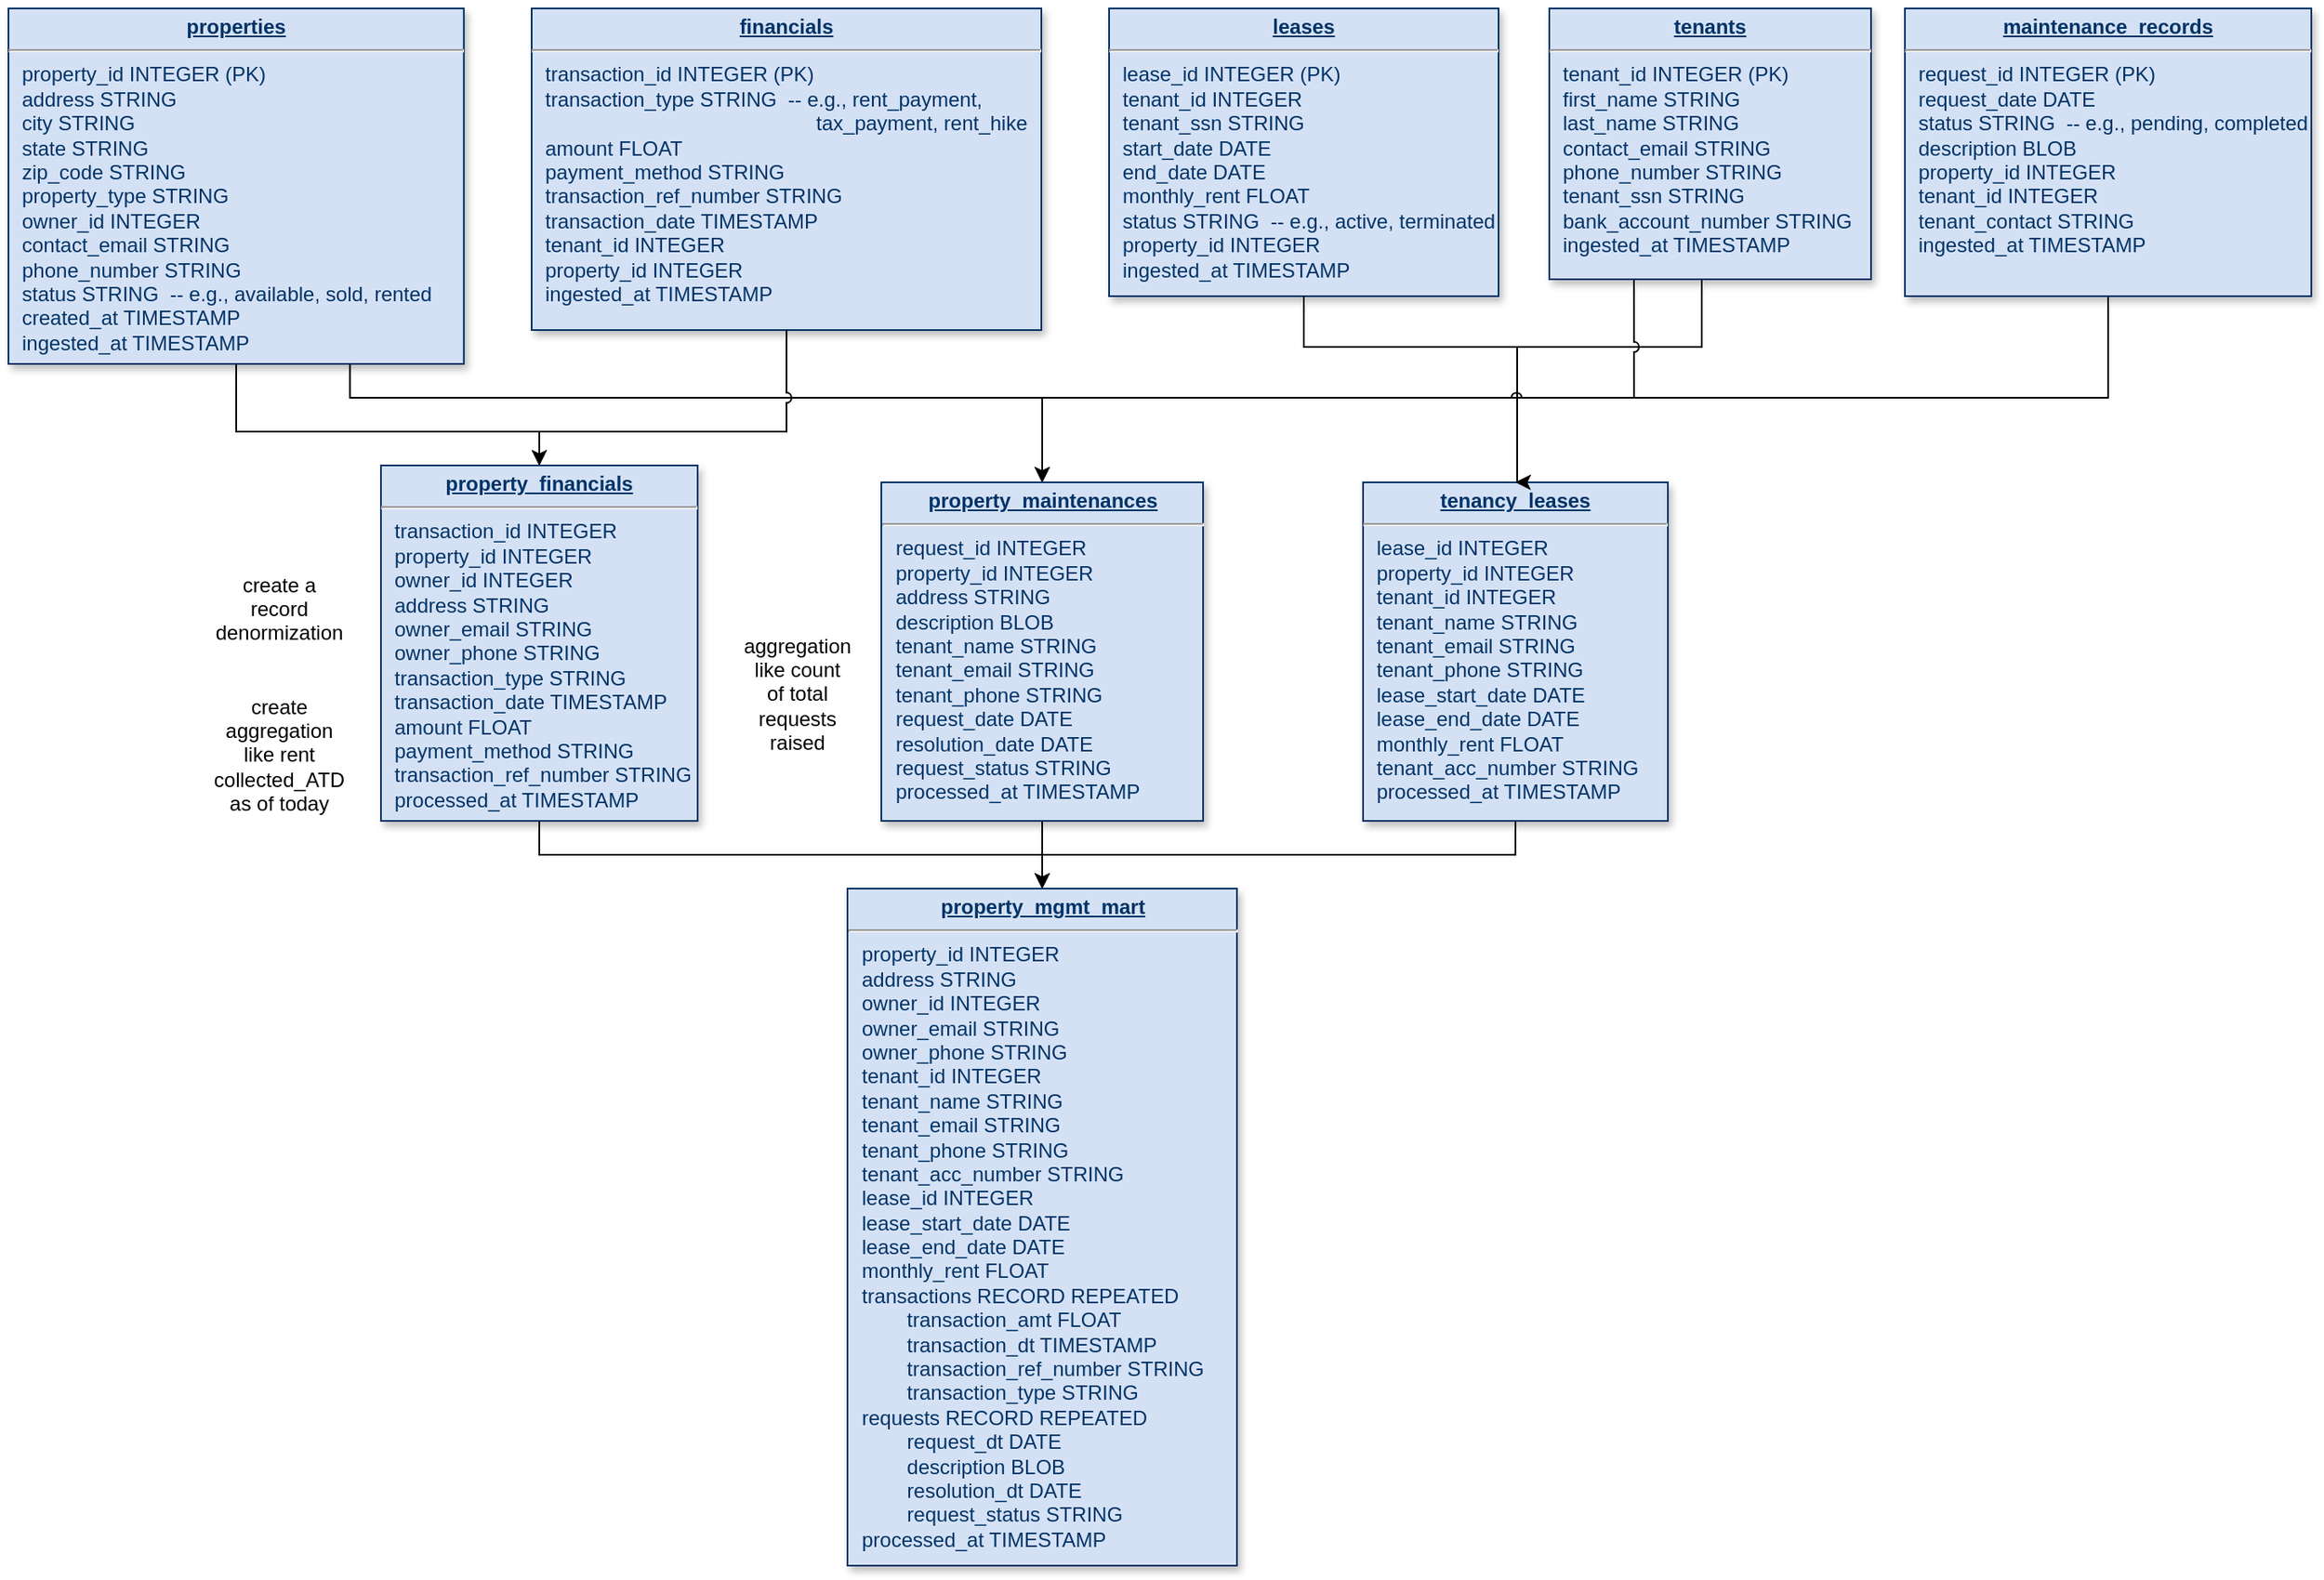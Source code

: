<mxfile version="24.9.2">
  <diagram name="Page-1" id="efa7a0a1-bf9b-a30e-e6df-94a7791c09e9">
    <mxGraphModel dx="1194" dy="731" grid="1" gridSize="10" guides="1" tooltips="1" connect="1" arrows="1" fold="1" page="1" pageScale="1" pageWidth="826" pageHeight="1169" background="none" math="0" shadow="0">
      <root>
        <mxCell id="0" />
        <mxCell id="1" parent="0" />
        <mxCell id="9RgxzfAhrMK0AoNGE894-117" style="edgeStyle=orthogonalEdgeStyle;rounded=0;orthogonalLoop=1;jettySize=auto;html=1;exitX=0.5;exitY=1;exitDx=0;exitDy=0;entryX=0.5;entryY=0;entryDx=0;entryDy=0;startArrow=none;startFill=0;startSize=11;" parent="1" source="23" target="9RgxzfAhrMK0AoNGE894-116" edge="1">
          <mxGeometry relative="1" as="geometry">
            <Array as="points">
              <mxPoint x="235" y="290" />
              <mxPoint x="414" y="290" />
            </Array>
          </mxGeometry>
        </mxCell>
        <mxCell id="9RgxzfAhrMK0AoNGE894-124" style="edgeStyle=orthogonalEdgeStyle;rounded=0;orthogonalLoop=1;jettySize=auto;html=1;exitX=0.75;exitY=1;exitDx=0;exitDy=0;entryX=0.5;entryY=0;entryDx=0;entryDy=0;jumpStyle=arc;" parent="1" source="23" target="9RgxzfAhrMK0AoNGE894-122" edge="1">
          <mxGeometry relative="1" as="geometry">
            <Array as="points">
              <mxPoint x="302" y="270" />
              <mxPoint x="711" y="270" />
            </Array>
          </mxGeometry>
        </mxCell>
        <mxCell id="23" value="&lt;p style=&quot;margin: 0px; margin-top: 4px; text-align: center; text-decoration: underline;&quot;&gt;&lt;b&gt;properties&lt;/b&gt;&lt;/p&gt;&lt;hr&gt;&lt;p style=&quot;margin: 0px; margin-left: 8px;&quot;&gt;property_id INTEGER (PK)&lt;/p&gt;&lt;p style=&quot;margin: 0px; margin-left: 8px;&quot;&gt;address STRING&lt;/p&gt;&lt;p style=&quot;margin: 0px; margin-left: 8px;&quot;&gt;city STRING&lt;/p&gt;&lt;p style=&quot;margin: 0px; margin-left: 8px;&quot;&gt;state STRING&lt;/p&gt;&lt;p style=&quot;margin: 0px; margin-left: 8px;&quot;&gt;zip_code STRING&lt;/p&gt;&lt;p style=&quot;margin: 0px; margin-left: 8px;&quot;&gt;property_type STRING&lt;/p&gt;&lt;p style=&quot;margin: 0px; margin-left: 8px;&quot;&gt;owner_id INTEGER&lt;/p&gt;&lt;p style=&quot;margin: 0px; margin-left: 8px;&quot;&gt;contact_email STRING&lt;/p&gt;&lt;p style=&quot;margin: 0px; margin-left: 8px;&quot;&gt;phone_number STRING&lt;/p&gt;&lt;p style=&quot;margin: 0px; margin-left: 8px;&quot;&gt;status STRING&amp;nbsp; -- e.g., available, sold, rented&lt;/p&gt;&lt;p style=&quot;margin: 0px; margin-left: 8px;&quot;&gt;created_at TIMESTAMP&lt;/p&gt;&lt;p style=&quot;margin: 0px; margin-left: 8px;&quot;&gt;ingested_at TIMESTAMP&lt;/p&gt;" style="verticalAlign=top;align=left;overflow=fill;fontSize=12;fontFamily=Helvetica;html=1;strokeColor=#003366;shadow=1;fillColor=#D4E1F5;fontColor=#003366" parent="1" vertex="1">
          <mxGeometry x="100" y="40" width="268.92" height="210" as="geometry" />
        </mxCell>
        <mxCell id="9RgxzfAhrMK0AoNGE894-121" style="edgeStyle=orthogonalEdgeStyle;rounded=0;orthogonalLoop=1;jettySize=auto;html=1;entryX=0.5;entryY=0;entryDx=0;entryDy=0;" parent="1" target="9RgxzfAhrMK0AoNGE894-119" edge="1">
          <mxGeometry relative="1" as="geometry">
            <Array as="points">
              <mxPoint x="1100" y="240" />
              <mxPoint x="991" y="240" />
            </Array>
            <mxPoint x="1100" y="180" as="sourcePoint" />
          </mxGeometry>
        </mxCell>
        <mxCell id="9RgxzfAhrMK0AoNGE894-125" style="edgeStyle=orthogonalEdgeStyle;rounded=0;orthogonalLoop=1;jettySize=auto;html=1;exitX=0.263;exitY=1;exitDx=0;exitDy=0;entryX=0.5;entryY=0;entryDx=0;entryDy=0;jumpStyle=arc;exitPerimeter=0;" parent="1" source="27" target="9RgxzfAhrMK0AoNGE894-122" edge="1">
          <mxGeometry relative="1" as="geometry">
            <Array as="points">
              <mxPoint x="1060" y="270" />
              <mxPoint x="710" y="270" />
            </Array>
          </mxGeometry>
        </mxCell>
        <mxCell id="27" value="&lt;p style=&quot;margin: 0px; margin-top: 4px; text-align: center; text-decoration: underline;&quot;&gt;&lt;strong&gt;tenants&lt;/strong&gt;&lt;/p&gt;&lt;hr&gt;&lt;p style=&quot;margin: 0px; margin-left: 8px;&quot;&gt;tenant_id INTEGER (PK)&lt;/p&gt;&lt;p style=&quot;margin: 0px; margin-left: 8px;&quot;&gt;first_name STRING&lt;/p&gt;&lt;p style=&quot;margin: 0px; margin-left: 8px;&quot;&gt;last_name STRING&lt;/p&gt;&lt;p style=&quot;margin: 0px; margin-left: 8px;&quot;&gt;contact_email STRING&lt;/p&gt;&lt;p style=&quot;margin: 0px; margin-left: 8px;&quot;&gt;phone_number STRING&lt;/p&gt;&lt;p style=&quot;margin: 0px; margin-left: 8px;&quot;&gt;tenant_ssn STRING&lt;/p&gt;&lt;p style=&quot;margin: 0px; margin-left: 8px;&quot;&gt;bank_account_number STRING&lt;/p&gt;&lt;p style=&quot;margin: 0px; margin-left: 8px;&quot;&gt;ingested_at TIMESTAMP&lt;/p&gt;" style="verticalAlign=top;align=left;overflow=fill;fontSize=12;fontFamily=Helvetica;html=1;strokeColor=#003366;shadow=1;fillColor=#D4E1F5;fontColor=#003366" parent="1" vertex="1">
          <mxGeometry x="1010" y="40" width="190" height="160" as="geometry" />
        </mxCell>
        <mxCell id="35" value="&lt;p style=&quot;margin: 0px; margin-top: 4px; text-align: center; text-decoration: underline;&quot;&gt;&lt;b&gt;leases&lt;/b&gt;&lt;/p&gt;&lt;hr&gt;&lt;p style=&quot;margin: 0px; margin-left: 8px;&quot;&gt;lease_id INTEGER (PK)&lt;/p&gt;&lt;p style=&quot;margin: 0px; margin-left: 8px;&quot;&gt;&lt;span style=&quot;background-color: initial;&quot;&gt;tenant_id INTEGER&lt;/span&gt;&lt;/p&gt;&lt;p style=&quot;margin: 0px; margin-left: 8px;&quot;&gt;&lt;span style=&quot;background-color: initial;&quot;&gt;tenant_ssn STRING&lt;/span&gt;&lt;/p&gt;&lt;p style=&quot;margin: 0px; margin-left: 8px;&quot;&gt;start_date DATE&lt;/p&gt;&lt;p style=&quot;margin: 0px; margin-left: 8px;&quot;&gt;end_date DATE&lt;/p&gt;&lt;p style=&quot;margin: 0px; margin-left: 8px;&quot;&gt;monthly_rent FLOAT&lt;/p&gt;&lt;p style=&quot;margin: 0px; margin-left: 8px;&quot;&gt;status STRING&amp;nbsp; -- e.g., active, terminated&lt;/p&gt;&lt;p style=&quot;margin: 0px 0px 0px 8px;&quot;&gt;property_id INTEGER&lt;/p&gt;&lt;p style=&quot;margin: 0px 0px 0px 8px;&quot;&gt;ingested_at TIMESTAMP&lt;/p&gt;&lt;div&gt;&lt;br&gt;&lt;/div&gt;" style="verticalAlign=top;align=left;overflow=fill;fontSize=12;fontFamily=Helvetica;html=1;strokeColor=#003366;shadow=1;fillColor=#D4E1F5;fontColor=#003366" parent="1" vertex="1">
          <mxGeometry x="750" y="40" width="230" height="170" as="geometry" />
        </mxCell>
        <mxCell id="9RgxzfAhrMK0AoNGE894-114" value="&lt;p style=&quot;margin: 0px; margin-top: 4px; text-align: center; text-decoration: underline;&quot;&gt;&lt;b&gt;financials&lt;/b&gt;&lt;/p&gt;&lt;hr&gt;&lt;p style=&quot;margin: 0px; margin-left: 8px;&quot;&gt;transaction_id INTEGER (PK)&lt;/p&gt;&lt;p style=&quot;margin: 0px; margin-left: 8px;&quot;&gt;transaction_type STRING&amp;nbsp; -- e.g., rent_payment,&amp;nbsp;&lt;/p&gt;&lt;p style=&quot;margin: 0px; margin-left: 8px;&quot;&gt;&lt;span style=&quot;white-space: pre;&quot;&gt;&#x9;&lt;/span&gt;&lt;span style=&quot;white-space: pre;&quot;&gt;&#x9;&lt;/span&gt;&lt;span style=&quot;white-space: pre;&quot;&gt;&#x9;&lt;/span&gt;&lt;span style=&quot;white-space: pre;&quot;&gt;&#x9;&lt;/span&gt;&lt;span style=&quot;white-space: pre;&quot;&gt;&#x9;&lt;span style=&quot;white-space: pre;&quot;&gt;&#x9;&lt;/span&gt;&lt;/span&gt;tax_payment, rent_hike&lt;/p&gt;&lt;p style=&quot;margin: 0px; margin-left: 8px;&quot;&gt;amount FLOAT&lt;/p&gt;&lt;p style=&quot;margin: 0px; margin-left: 8px;&quot;&gt;payment_method STRING&lt;/p&gt;&lt;p style=&quot;margin: 0px; margin-left: 8px;&quot;&gt;transaction_ref_number STRING&lt;/p&gt;&lt;p style=&quot;margin: 0px; margin-left: 8px;&quot;&gt;transaction_date TIMESTAMP&lt;/p&gt;&lt;p style=&quot;margin: 0px; margin-left: 8px;&quot;&gt;tenant_id INTEGER&lt;/p&gt;&lt;p style=&quot;margin: 0px; margin-left: 8px;&quot;&gt;property_id INTEGER&lt;/p&gt;&lt;p style=&quot;margin: 0px; margin-left: 8px;&quot;&gt;ingested_at TIMESTAMP&lt;/p&gt;&lt;div&gt;&lt;br&gt;&lt;/div&gt;" style="verticalAlign=top;align=left;overflow=fill;fontSize=12;fontFamily=Helvetica;html=1;strokeColor=#003366;shadow=1;fillColor=#D4E1F5;fontColor=#003366" parent="1" vertex="1">
          <mxGeometry x="409" y="40" width="301" height="190" as="geometry" />
        </mxCell>
        <mxCell id="9RgxzfAhrMK0AoNGE894-126" style="edgeStyle=orthogonalEdgeStyle;rounded=0;orthogonalLoop=1;jettySize=auto;html=1;exitX=0.5;exitY=1;exitDx=0;exitDy=0;entryX=0.5;entryY=0;entryDx=0;entryDy=0;" parent="1" source="9RgxzfAhrMK0AoNGE894-115" target="9RgxzfAhrMK0AoNGE894-122" edge="1">
          <mxGeometry relative="1" as="geometry">
            <Array as="points">
              <mxPoint x="1340" y="270" />
              <mxPoint x="711" y="270" />
            </Array>
          </mxGeometry>
        </mxCell>
        <mxCell id="9RgxzfAhrMK0AoNGE894-115" value="&lt;p style=&quot;margin: 0px; margin-top: 4px; text-align: center; text-decoration: underline;&quot;&gt;&lt;strong&gt;maintenance_records&lt;/strong&gt;&lt;/p&gt;&lt;hr&gt;&lt;p style=&quot;margin: 0px; margin-left: 8px;&quot;&gt;request_id INTEGER (PK)&lt;/p&gt;&lt;p style=&quot;margin: 0px; margin-left: 8px;&quot;&gt;request_date DATE&lt;/p&gt;&lt;p style=&quot;margin: 0px; margin-left: 8px;&quot;&gt;status STRING&amp;nbsp; -- e.g., pending, completed&lt;/p&gt;&lt;p style=&quot;margin: 0px; margin-left: 8px;&quot;&gt;description BLOB&lt;/p&gt;&lt;p style=&quot;margin: 0px; margin-left: 8px;&quot;&gt;property_id INTEGER&lt;/p&gt;&lt;p style=&quot;margin: 0px; margin-left: 8px;&quot;&gt;tenant_id INTEGER&lt;/p&gt;&lt;p style=&quot;margin: 0px; margin-left: 8px;&quot;&gt;tenant_contact STRING&lt;/p&gt;&lt;p style=&quot;margin: 0px; margin-left: 8px;&quot;&gt;ingested_at TIMESTAMP&lt;/p&gt;" style="verticalAlign=top;align=left;overflow=fill;fontSize=12;fontFamily=Helvetica;html=1;strokeColor=#003366;shadow=1;fillColor=#D4E1F5;fontColor=#003366" parent="1" vertex="1">
          <mxGeometry x="1220" y="40" width="240" height="170" as="geometry" />
        </mxCell>
        <mxCell id="9RgxzfAhrMK0AoNGE894-128" style="edgeStyle=orthogonalEdgeStyle;rounded=0;orthogonalLoop=1;jettySize=auto;html=1;exitX=0.5;exitY=1;exitDx=0;exitDy=0;entryX=0.5;entryY=0;entryDx=0;entryDy=0;" parent="1" source="9RgxzfAhrMK0AoNGE894-116" target="9RgxzfAhrMK0AoNGE894-127" edge="1">
          <mxGeometry relative="1" as="geometry" />
        </mxCell>
        <mxCell id="9RgxzfAhrMK0AoNGE894-116" value="&lt;p style=&quot;margin: 0px; margin-top: 4px; text-align: center; text-decoration: underline;&quot;&gt;&lt;b&gt;property_financials&lt;/b&gt;&lt;/p&gt;&lt;hr&gt;&lt;p style=&quot;margin: 0px; margin-left: 8px;&quot;&gt;&lt;span style=&quot;background-color: initial;&quot;&gt;transaction_id INTEGER&lt;/span&gt;&lt;/p&gt;&lt;p style=&quot;margin: 0px; margin-left: 8px;&quot;&gt;property_id INTEGER&lt;/p&gt;&lt;p style=&quot;margin: 0px; margin-left: 8px;&quot;&gt;owner_id INTEGER&lt;/p&gt;&lt;p style=&quot;margin: 0px; margin-left: 8px;&quot;&gt;address STRING&lt;/p&gt;&lt;p style=&quot;margin: 0px; margin-left: 8px;&quot;&gt;owner_email STRING&lt;br&gt;owner_phone STRING&lt;/p&gt;&lt;p style=&quot;margin: 0px; margin-left: 8px;&quot;&gt;&lt;span style=&quot;background-color: initial;&quot;&gt;transaction_type STRING&lt;/span&gt;&lt;/p&gt;&lt;p style=&quot;margin: 0px; margin-left: 8px;&quot;&gt;&lt;span style=&quot;background-color: initial;&quot;&gt;transaction_date TIMESTAMP&lt;/span&gt;&lt;/p&gt;&lt;p style=&quot;margin: 0px 0px 0px 8px;&quot;&gt;amount FLOAT&lt;/p&gt;&lt;p style=&quot;margin: 0px; margin-left: 8px;&quot;&gt;payment_method STRING&lt;br&gt;transaction_ref_number&amp;nbsp;STRING&lt;/p&gt;&lt;p style=&quot;margin: 0px; margin-left: 8px;&quot;&gt;processed_at TIMESTAMP&lt;/p&gt;" style="verticalAlign=top;align=left;overflow=fill;fontSize=12;fontFamily=Helvetica;html=1;strokeColor=#003366;shadow=1;fillColor=#D4E1F5;fontColor=#003366" parent="1" vertex="1">
          <mxGeometry x="320" y="310" width="187" height="210" as="geometry" />
        </mxCell>
        <mxCell id="9RgxzfAhrMK0AoNGE894-118" style="edgeStyle=orthogonalEdgeStyle;rounded=0;orthogonalLoop=1;jettySize=auto;html=1;exitX=0.5;exitY=1;exitDx=0;exitDy=0;entryX=0.5;entryY=0;entryDx=0;entryDy=0;startArrow=none;startFill=0;startSize=11;jumpStyle=arc;" parent="1" source="9RgxzfAhrMK0AoNGE894-114" target="9RgxzfAhrMK0AoNGE894-116" edge="1">
          <mxGeometry relative="1" as="geometry">
            <mxPoint x="490" y="250" as="sourcePoint" />
            <mxPoint x="669" y="352" as="targetPoint" />
            <Array as="points">
              <mxPoint x="560" y="290" />
              <mxPoint x="414" y="290" />
            </Array>
          </mxGeometry>
        </mxCell>
        <mxCell id="9RgxzfAhrMK0AoNGE894-130" style="edgeStyle=orthogonalEdgeStyle;rounded=0;orthogonalLoop=1;jettySize=auto;html=1;exitX=0.5;exitY=1;exitDx=0;exitDy=0;entryX=0.5;entryY=0;entryDx=0;entryDy=0;" parent="1" source="9RgxzfAhrMK0AoNGE894-119" target="9RgxzfAhrMK0AoNGE894-127" edge="1">
          <mxGeometry relative="1" as="geometry" />
        </mxCell>
        <mxCell id="9RgxzfAhrMK0AoNGE894-119" value="&lt;p style=&quot;margin: 0px; margin-top: 4px; text-align: center; text-decoration: underline;&quot;&gt;&lt;b&gt;tenancy_leases&lt;/b&gt;&lt;/p&gt;&lt;hr&gt;&lt;p style=&quot;margin: 0px; margin-left: 8px;&quot;&gt;lease_id INTEGER&lt;/p&gt;&lt;p style=&quot;margin: 0px; margin-left: 8px;&quot;&gt;property_id INTEGER&lt;/p&gt;&lt;p style=&quot;margin: 0px; margin-left: 8px;&quot;&gt;tenant_id INTEGER&lt;/p&gt;&lt;p style=&quot;margin: 0px; margin-left: 8px;&quot;&gt;&lt;span style=&quot;background-color: initial;&quot;&gt;tenant_name STRING&lt;/span&gt;&lt;/p&gt;&lt;p style=&quot;margin: 0px; margin-left: 8px;&quot;&gt;tenant_email STRING&lt;/p&gt;&lt;p style=&quot;margin: 0px; margin-left: 8px;&quot;&gt;tenant_phone STRING&lt;/p&gt;&lt;p style=&quot;margin: 0px; margin-left: 8px;&quot;&gt;lease_start_date DATE&lt;/p&gt;&lt;p style=&quot;margin: 0px; margin-left: 8px;&quot;&gt;lease_end_date DATE&lt;/p&gt;&lt;p style=&quot;margin: 0px; margin-left: 8px;&quot;&gt;monthly_rent FLOAT&lt;br&gt;tenant_acc_number STRING&lt;/p&gt;&lt;p style=&quot;margin: 0px; margin-left: 8px;&quot;&gt;processed_at TIMESTAMP&lt;/p&gt;" style="verticalAlign=top;align=left;overflow=fill;fontSize=12;fontFamily=Helvetica;html=1;strokeColor=#003366;shadow=1;fillColor=#D4E1F5;fontColor=#003366" parent="1" vertex="1">
          <mxGeometry x="900" y="320" width="180" height="200" as="geometry" />
        </mxCell>
        <mxCell id="9RgxzfAhrMK0AoNGE894-120" style="edgeStyle=orthogonalEdgeStyle;rounded=0;orthogonalLoop=1;jettySize=auto;html=1;exitX=0.5;exitY=1;exitDx=0;exitDy=0;entryX=0.5;entryY=0;entryDx=0;entryDy=0;startArrow=none;startFill=0;startSize=11;" parent="1" source="35" target="9RgxzfAhrMK0AoNGE894-119" edge="1">
          <mxGeometry relative="1" as="geometry">
            <mxPoint x="858" y="180" as="sourcePoint" />
            <mxPoint x="1033" y="310.36" as="targetPoint" />
            <Array as="points">
              <mxPoint x="865" y="240" />
              <mxPoint x="991" y="240" />
            </Array>
          </mxGeometry>
        </mxCell>
        <mxCell id="9RgxzfAhrMK0AoNGE894-129" style="edgeStyle=orthogonalEdgeStyle;rounded=0;orthogonalLoop=1;jettySize=auto;html=1;exitX=0.5;exitY=1;exitDx=0;exitDy=0;entryX=0.5;entryY=0;entryDx=0;entryDy=0;" parent="1" source="9RgxzfAhrMK0AoNGE894-122" target="9RgxzfAhrMK0AoNGE894-127" edge="1">
          <mxGeometry relative="1" as="geometry" />
        </mxCell>
        <mxCell id="9RgxzfAhrMK0AoNGE894-122" value="&lt;p style=&quot;margin: 0px; margin-top: 4px; text-align: center; text-decoration: underline;&quot;&gt;&lt;b&gt;property_maintenances&lt;/b&gt;&lt;/p&gt;&lt;hr&gt;&lt;p style=&quot;margin: 0px; margin-left: 8px;&quot;&gt;request_id INTEGER&lt;/p&gt;&lt;p style=&quot;margin: 0px; margin-left: 8px;&quot;&gt;property_id INTEGER&lt;/p&gt;&lt;p style=&quot;margin: 0px; margin-left: 8px;&quot;&gt;address STRING&lt;/p&gt;&lt;p style=&quot;margin: 0px; margin-left: 8px;&quot;&gt;description BLOB&lt;/p&gt;&lt;p style=&quot;margin: 0px; margin-left: 8px;&quot;&gt;tenant_name STRING&lt;br&gt;tenant_email STRING&lt;/p&gt;&lt;p style=&quot;margin: 0px; margin-left: 8px;&quot;&gt;tenant_phone STRING&lt;/p&gt;&lt;p style=&quot;margin: 0px; margin-left: 8px;&quot;&gt;request_date DATE&lt;/p&gt;&lt;p style=&quot;margin: 0px; margin-left: 8px;&quot;&gt;&lt;span style=&quot;background-color: initial;&quot;&gt;resolution_date DATE&lt;/span&gt;&lt;/p&gt;&lt;p style=&quot;margin: 0px; margin-left: 8px;&quot;&gt;request_status STRING&lt;/p&gt;&lt;p style=&quot;margin: 0px; margin-left: 8px;&quot;&gt;processed_at TIMESTAMP&lt;/p&gt;&lt;p style=&quot;margin: 0px; margin-left: 8px;&quot;&gt;&lt;br&gt;&lt;/p&gt;" style="verticalAlign=top;align=left;overflow=fill;fontSize=12;fontFamily=Helvetica;html=1;strokeColor=#003366;shadow=1;fillColor=#D4E1F5;fontColor=#003366" parent="1" vertex="1">
          <mxGeometry x="615.5" y="320" width="190" height="200" as="geometry" />
        </mxCell>
        <mxCell id="9RgxzfAhrMK0AoNGE894-127" value="&lt;p style=&quot;margin: 0px; margin-top: 4px; text-align: center; text-decoration: underline;&quot;&gt;&lt;b&gt;property_mgmt_mart&lt;/b&gt;&lt;/p&gt;&lt;hr&gt;&lt;p style=&quot;margin: 0px 0px 0px 8px;&quot;&gt;&lt;span style=&quot;background-color: initial;&quot;&gt;property_id INTEGER&lt;/span&gt;&lt;/p&gt;&lt;p style=&quot;margin: 0px 0px 0px 8px;&quot;&gt;address STRING&lt;/p&gt;&lt;p style=&quot;margin: 0px 0px 0px 8px;&quot;&gt;&lt;span style=&quot;background-color: initial;&quot;&gt;owner_id INTEGER&lt;/span&gt;&lt;/p&gt;&lt;p style=&quot;margin: 0px 0px 0px 8px;&quot;&gt;owner_email STRING&lt;/p&gt;&lt;p style=&quot;margin: 0px 0px 0px 8px;&quot;&gt;owner_phone STRING&lt;/p&gt;&lt;p style=&quot;margin: 0px 0px 0px 8px;&quot;&gt;tenant_id INTEGER&lt;/p&gt;&lt;p style=&quot;margin: 0px 0px 0px 8px;&quot;&gt;&lt;span style=&quot;background-color: initial;&quot;&gt;tenant_name STRING&lt;/span&gt;&lt;/p&gt;&lt;p style=&quot;margin: 0px 0px 0px 8px;&quot;&gt;tenant_email STRING&lt;/p&gt;&lt;p style=&quot;margin: 0px 0px 0px 8px;&quot;&gt;&lt;span style=&quot;background-color: initial;&quot;&gt;tenant_phone STRING&lt;/span&gt;&lt;/p&gt;&lt;p style=&quot;margin: 0px 0px 0px 8px;&quot;&gt;tenant_acc_number STRING&lt;/p&gt;&lt;p style=&quot;margin: 0px 0px 0px 8px;&quot;&gt;&lt;span style=&quot;background-color: initial;&quot;&gt;lease_id INTEGER&lt;/span&gt;&lt;/p&gt;&lt;p style=&quot;margin: 0px 0px 0px 8px;&quot;&gt;&lt;span style=&quot;background-color: initial;&quot;&gt;lease_start_date DATE&lt;/span&gt;&lt;/p&gt;&lt;p style=&quot;margin: 0px 0px 0px 8px;&quot;&gt;lease_end_date DATE&lt;/p&gt;&lt;p style=&quot;margin: 0px 0px 0px 8px;&quot;&gt;monthly_rent FLOAT&lt;/p&gt;&lt;p style=&quot;margin: 0px 0px 0px 8px;&quot;&gt;transactions RECORD REPEATED&lt;/p&gt;&lt;p style=&quot;margin: 0px 0px 0px 8px;&quot;&gt;&lt;span style=&quot;white-space: pre;&quot;&gt;&#x9;&lt;/span&gt;transaction_amt FLOAT&lt;br&gt;&lt;/p&gt;&lt;p style=&quot;margin: 0px 0px 0px 8px;&quot;&gt;&lt;span style=&quot;white-space: pre;&quot;&gt;&#x9;&lt;/span&gt;transaction_dt TIMESTAMP&lt;/p&gt;&lt;p style=&quot;margin: 0px 0px 0px 8px;&quot;&gt;&lt;span style=&quot;white-space: pre;&quot;&gt;&#x9;&lt;/span&gt;&lt;span style=&quot;background-color: initial;&quot;&gt;transaction_ref_number STRING&lt;/span&gt;&lt;br&gt;&lt;/p&gt;&lt;p style=&quot;margin: 0px 0px 0px 8px;&quot;&gt;&lt;span style=&quot;white-space: pre;&quot;&gt;&#x9;&lt;/span&gt;transaction_type STRING&lt;br&gt;&lt;/p&gt;&lt;p style=&quot;margin: 0px 0px 0px 8px;&quot;&gt;&lt;span style=&quot;background-color: initial;&quot;&gt;requests RECORD REPEATED&lt;br&gt;&lt;span style=&quot;white-space: pre;&quot;&gt;&lt;span style=&quot;white-space: pre;&quot;&gt;&#x9;&lt;/span&gt;request_dt DATE&lt;/span&gt;&lt;/span&gt;&lt;/p&gt;&lt;p style=&quot;margin: 0px 0px 0px 8px;&quot;&gt;&lt;span style=&quot;background-color: initial;&quot;&gt;&lt;span style=&quot;white-space: pre;&quot;&gt;&lt;span style=&quot;white-space: pre;&quot;&gt;&#x9;&lt;/span&gt;description BLOB&lt;br&gt;&lt;/span&gt;&lt;/span&gt;&lt;/p&gt;&lt;p style=&quot;margin: 0px 0px 0px 8px;&quot;&gt;&lt;span style=&quot;background-color: initial;&quot;&gt;&lt;span style=&quot;white-space: pre;&quot;&gt;&lt;span style=&quot;white-space: pre;&quot;&gt;&#x9;&lt;/span&gt;resolution_dt DATE&lt;/span&gt;&lt;/span&gt;&lt;/p&gt;&lt;p style=&quot;margin: 0px 0px 0px 8px;&quot;&gt;&lt;span style=&quot;background-color: initial;&quot;&gt;&lt;span style=&quot;white-space: pre;&quot;&gt;&lt;span style=&quot;white-space: pre;&quot;&gt;&#x9;&lt;/span&gt;request_status STRING&lt;/span&gt;&lt;br&gt;&lt;/span&gt;&lt;/p&gt;&lt;p style=&quot;margin: 0px 0px 0px 8px;&quot;&gt;processed_at TIMESTAMP&lt;span style=&quot;background-color: initial;&quot;&gt;&lt;span style=&quot;white-space: pre;&quot;&gt;&lt;/span&gt;&lt;/span&gt;&lt;/p&gt;" style="verticalAlign=top;align=left;overflow=fill;fontSize=12;fontFamily=Helvetica;html=1;strokeColor=#003366;shadow=1;fillColor=#D4E1F5;fontColor=#003366" parent="1" vertex="1">
          <mxGeometry x="595.5" y="560" width="230" height="400" as="geometry" />
        </mxCell>
        <mxCell id="iazBDf8rZQZaZu8_NXOp-35" value="create a record denormization&lt;div&gt;&lt;br&gt;&lt;/div&gt;&lt;div&gt;&lt;br&gt;&lt;/div&gt;&lt;div&gt;create aggregation like rent collected_ATD as of today&lt;/div&gt;" style="text;html=1;align=center;verticalAlign=middle;whiteSpace=wrap;rounded=0;" vertex="1" parent="1">
          <mxGeometry x="230" y="430" width="60" height="30" as="geometry" />
        </mxCell>
        <mxCell id="iazBDf8rZQZaZu8_NXOp-36" value="aggregation&lt;div&gt;like count of total requests raised&lt;/div&gt;" style="text;html=1;align=center;verticalAlign=middle;whiteSpace=wrap;rounded=0;" vertex="1" parent="1">
          <mxGeometry x="536" y="430" width="60" height="30" as="geometry" />
        </mxCell>
      </root>
    </mxGraphModel>
  </diagram>
</mxfile>
